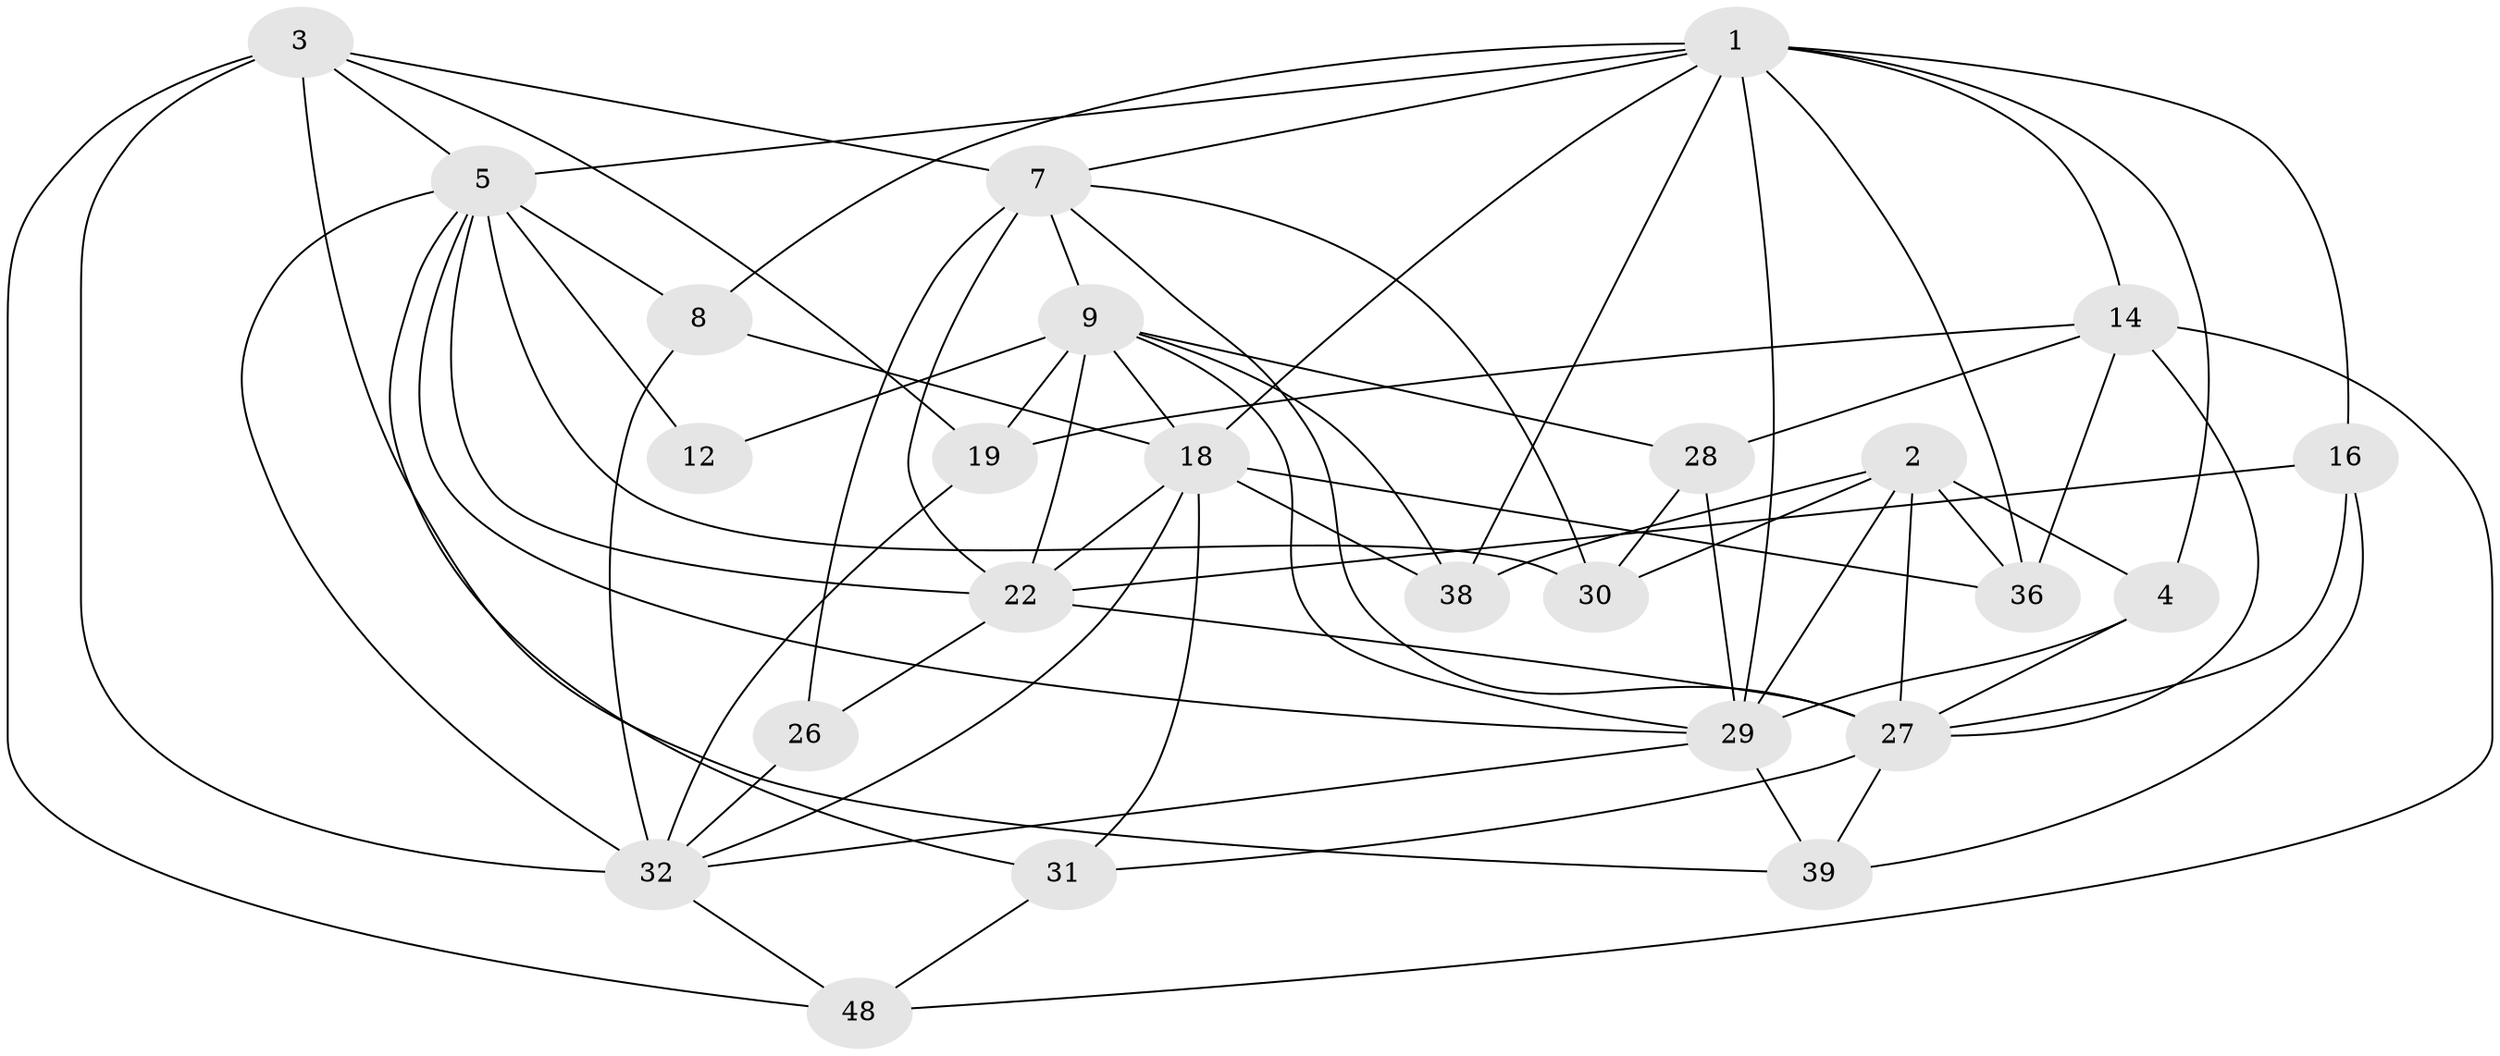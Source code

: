 // original degree distribution, {4: 1.0}
// Generated by graph-tools (version 1.1) at 2025/21/03/04/25 18:21:01]
// undirected, 25 vertices, 70 edges
graph export_dot {
graph [start="1"]
  node [color=gray90,style=filled];
  1 [super="+47+13"];
  2 [super="+45"];
  3 [super="+10"];
  4;
  5 [super="+6+24"];
  7 [super="+34+11"];
  8;
  9 [super="+20+42+17"];
  12;
  14 [super="+37"];
  16;
  18 [super="+21"];
  19;
  22 [super="+23+25"];
  26;
  27 [super="+35"];
  28;
  29 [super="+49+44"];
  30;
  31;
  32 [super="+33+41"];
  36;
  38;
  39;
  48;
  1 -- 8;
  1 -- 16;
  1 -- 18;
  1 -- 5;
  1 -- 29;
  1 -- 4;
  1 -- 36;
  1 -- 38;
  1 -- 7;
  1 -- 14;
  2 -- 36;
  2 -- 38;
  2 -- 4;
  2 -- 30;
  2 -- 27;
  2 -- 29;
  3 -- 48;
  3 -- 19;
  3 -- 39;
  3 -- 7;
  3 -- 32;
  3 -- 5;
  4 -- 29;
  4 -- 27;
  5 -- 12 [weight=2];
  5 -- 30;
  5 -- 29;
  5 -- 22;
  5 -- 32;
  5 -- 8;
  5 -- 31;
  7 -- 26 [weight=2];
  7 -- 27;
  7 -- 30;
  7 -- 22;
  7 -- 9;
  8 -- 18;
  8 -- 32;
  9 -- 29;
  9 -- 12 [weight=2];
  9 -- 28;
  9 -- 22 [weight=2];
  9 -- 18;
  9 -- 19;
  9 -- 38;
  14 -- 36;
  14 -- 27;
  14 -- 48;
  14 -- 19;
  14 -- 28;
  16 -- 27;
  16 -- 39;
  16 -- 22;
  18 -- 31;
  18 -- 32;
  18 -- 36;
  18 -- 38;
  18 -- 22;
  19 -- 32;
  22 -- 26;
  22 -- 27;
  26 -- 32;
  27 -- 39;
  27 -- 31;
  28 -- 30;
  28 -- 29;
  29 -- 39;
  29 -- 32;
  31 -- 48;
  32 -- 48;
}
